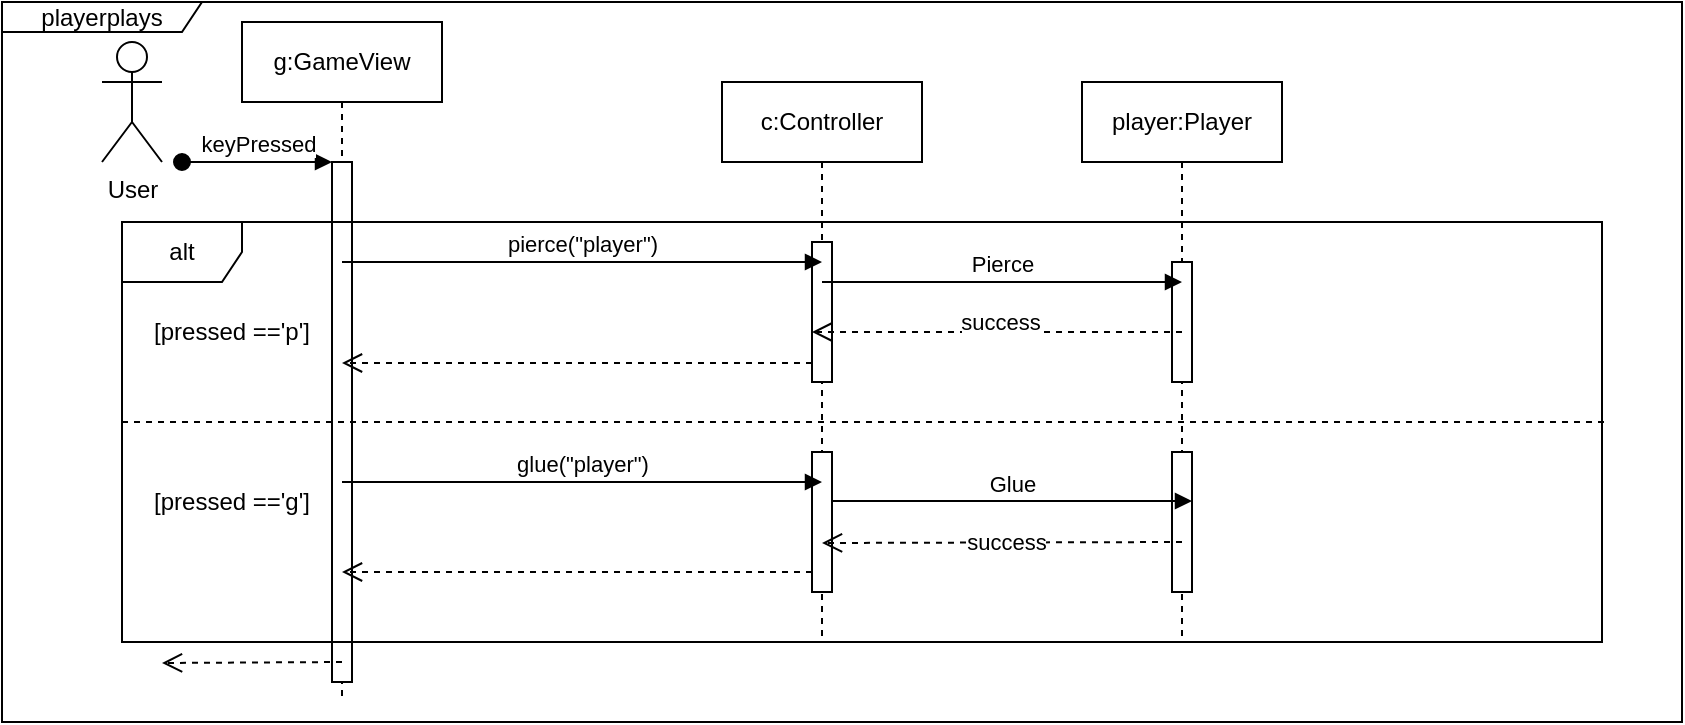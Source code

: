 <mxfile version="21.3.2" type="device">
  <diagram name="Page-1" id="2YBvvXClWsGukQMizWep">
    <mxGraphModel dx="1900" dy="581" grid="1" gridSize="10" guides="1" tooltips="1" connect="1" arrows="1" fold="1" page="1" pageScale="1" pageWidth="850" pageHeight="1100" math="0" shadow="0">
      <root>
        <mxCell id="0" />
        <mxCell id="1" parent="0" />
        <mxCell id="NEC7U_XfEFCwoZO9r8Hp-1" value="g:GameView" style="shape=umlLifeline;perimeter=lifelinePerimeter;whiteSpace=wrap;html=1;container=0;dropTarget=0;collapsible=0;recursiveResize=0;outlineConnect=0;portConstraint=eastwest;newEdgeStyle={&quot;edgeStyle&quot;:&quot;elbowEdgeStyle&quot;,&quot;elbow&quot;:&quot;vertical&quot;,&quot;curved&quot;:0,&quot;rounded&quot;:0};" parent="1" vertex="1">
          <mxGeometry x="40" y="10" width="100" height="340" as="geometry" />
        </mxCell>
        <mxCell id="NEC7U_XfEFCwoZO9r8Hp-2" value="" style="html=1;points=[];perimeter=orthogonalPerimeter;outlineConnect=0;targetShapes=umlLifeline;portConstraint=eastwest;newEdgeStyle={&quot;edgeStyle&quot;:&quot;elbowEdgeStyle&quot;,&quot;elbow&quot;:&quot;vertical&quot;,&quot;curved&quot;:0,&quot;rounded&quot;:0};" parent="NEC7U_XfEFCwoZO9r8Hp-1" vertex="1">
          <mxGeometry x="45" y="70" width="10" height="260" as="geometry" />
        </mxCell>
        <mxCell id="NEC7U_XfEFCwoZO9r8Hp-3" value="keyPressed" style="html=1;verticalAlign=bottom;startArrow=oval;endArrow=block;startSize=8;edgeStyle=elbowEdgeStyle;elbow=vertical;curved=0;rounded=0;" parent="NEC7U_XfEFCwoZO9r8Hp-1" target="NEC7U_XfEFCwoZO9r8Hp-2" edge="1">
          <mxGeometry relative="1" as="geometry">
            <mxPoint x="-30" y="70" as="sourcePoint" />
          </mxGeometry>
        </mxCell>
        <mxCell id="NEC7U_XfEFCwoZO9r8Hp-4" value="c:Controller" style="shape=umlLifeline;perimeter=lifelinePerimeter;whiteSpace=wrap;html=1;container=0;dropTarget=0;collapsible=0;recursiveResize=0;outlineConnect=0;portConstraint=eastwest;newEdgeStyle={&quot;edgeStyle&quot;:&quot;elbowEdgeStyle&quot;,&quot;elbow&quot;:&quot;vertical&quot;,&quot;curved&quot;:0,&quot;rounded&quot;:0};" parent="1" vertex="1">
          <mxGeometry x="280" y="40" width="100" height="280" as="geometry" />
        </mxCell>
        <mxCell id="NEC7U_XfEFCwoZO9r8Hp-5" value="" style="html=1;points=[];perimeter=orthogonalPerimeter;outlineConnect=0;targetShapes=umlLifeline;portConstraint=eastwest;newEdgeStyle={&quot;edgeStyle&quot;:&quot;elbowEdgeStyle&quot;,&quot;elbow&quot;:&quot;vertical&quot;,&quot;curved&quot;:0,&quot;rounded&quot;:0};" parent="NEC7U_XfEFCwoZO9r8Hp-4" vertex="1">
          <mxGeometry x="45" y="80" width="10" height="70" as="geometry" />
        </mxCell>
        <mxCell id="NEC7U_XfEFCwoZO9r8Hp-6" value="player:Player" style="shape=umlLifeline;perimeter=lifelinePerimeter;whiteSpace=wrap;html=1;container=0;dropTarget=0;collapsible=0;recursiveResize=0;outlineConnect=0;portConstraint=eastwest;newEdgeStyle={&quot;edgeStyle&quot;:&quot;elbowEdgeStyle&quot;,&quot;elbow&quot;:&quot;vertical&quot;,&quot;curved&quot;:0,&quot;rounded&quot;:0};" parent="1" vertex="1">
          <mxGeometry x="460" y="40" width="100" height="280" as="geometry" />
        </mxCell>
        <mxCell id="NEC7U_XfEFCwoZO9r8Hp-7" value="" style="html=1;points=[];perimeter=orthogonalPerimeter;outlineConnect=0;targetShapes=umlLifeline;portConstraint=eastwest;newEdgeStyle={&quot;edgeStyle&quot;:&quot;elbowEdgeStyle&quot;,&quot;elbow&quot;:&quot;vertical&quot;,&quot;curved&quot;:0,&quot;rounded&quot;:0};" parent="NEC7U_XfEFCwoZO9r8Hp-6" vertex="1">
          <mxGeometry x="45" y="90" width="10" height="60" as="geometry" />
        </mxCell>
        <mxCell id="NEC7U_XfEFCwoZO9r8Hp-8" value="alt" style="shape=umlFrame;whiteSpace=wrap;html=1;pointerEvents=0;" parent="1" vertex="1">
          <mxGeometry x="-20" y="110" width="740" height="210" as="geometry" />
        </mxCell>
        <mxCell id="NEC7U_XfEFCwoZO9r8Hp-10" value="User" style="shape=umlActor;verticalLabelPosition=bottom;verticalAlign=top;html=1;outlineConnect=0;" parent="1" vertex="1">
          <mxGeometry x="-30" y="20" width="30" height="60" as="geometry" />
        </mxCell>
        <mxCell id="NEC7U_XfEFCwoZO9r8Hp-11" value="" style="html=1;verticalAlign=bottom;endArrow=open;dashed=1;endSize=8;edgeStyle=elbowEdgeStyle;elbow=vertical;curved=0;rounded=0;" parent="1" edge="1">
          <mxGeometry relative="1" as="geometry">
            <mxPoint y="330" as="targetPoint" />
            <Array as="points">
              <mxPoint x="110" y="330.5" />
              <mxPoint x="70" y="330.5" />
            </Array>
            <mxPoint x="90" y="330" as="sourcePoint" />
          </mxGeometry>
        </mxCell>
        <mxCell id="NEC7U_XfEFCwoZO9r8Hp-12" value="&lt;br&gt;" style="edgeLabel;html=1;align=center;verticalAlign=middle;resizable=0;points=[];" parent="NEC7U_XfEFCwoZO9r8Hp-11" vertex="1" connectable="0">
          <mxGeometry x="-0.153" y="-4" relative="1" as="geometry">
            <mxPoint x="-12" y="4" as="offset" />
          </mxGeometry>
        </mxCell>
        <mxCell id="NEC7U_XfEFCwoZO9r8Hp-13" value="" style="endArrow=none;dashed=1;html=1;rounded=0;entryX=1.002;entryY=0.287;entryDx=0;entryDy=0;entryPerimeter=0;" parent="1" edge="1">
          <mxGeometry width="50" height="50" relative="1" as="geometry">
            <mxPoint x="-20" y="210" as="sourcePoint" />
            <mxPoint x="721" y="210" as="targetPoint" />
            <Array as="points" />
          </mxGeometry>
        </mxCell>
        <mxCell id="NEC7U_XfEFCwoZO9r8Hp-17" value="[pressed ==&#39;p&#39;]" style="text;html=1;strokeColor=none;fillColor=none;align=center;verticalAlign=middle;whiteSpace=wrap;rounded=0;" parent="1" vertex="1">
          <mxGeometry x="-20" y="150" width="110" height="30" as="geometry" />
        </mxCell>
        <mxCell id="NEC7U_XfEFCwoZO9r8Hp-18" value="[pressed ==&#39;g&#39;]" style="text;html=1;strokeColor=none;fillColor=none;align=center;verticalAlign=middle;whiteSpace=wrap;rounded=0;" parent="1" vertex="1">
          <mxGeometry x="-20" y="235" width="110" height="30" as="geometry" />
        </mxCell>
        <mxCell id="NEC7U_XfEFCwoZO9r8Hp-19" value="pierce(&quot;player&quot;)" style="html=1;verticalAlign=bottom;endArrow=block;edgeStyle=elbowEdgeStyle;elbow=vertical;curved=0;rounded=0;" parent="1" edge="1">
          <mxGeometry relative="1" as="geometry">
            <mxPoint x="90" y="130" as="sourcePoint" />
            <Array as="points">
              <mxPoint x="245" y="130" />
              <mxPoint x="305" y="140" />
              <mxPoint x="185" y="120" />
            </Array>
            <mxPoint x="330" y="130" as="targetPoint" />
          </mxGeometry>
        </mxCell>
        <mxCell id="NEC7U_XfEFCwoZO9r8Hp-20" value="Pierce" style="html=1;verticalAlign=bottom;endArrow=block;edgeStyle=elbowEdgeStyle;elbow=vertical;curved=0;rounded=0;" parent="1" edge="1">
          <mxGeometry relative="1" as="geometry">
            <mxPoint x="330" y="140" as="sourcePoint" />
            <Array as="points">
              <mxPoint x="485" y="140" />
              <mxPoint x="545" y="150" />
              <mxPoint x="425" y="130" />
            </Array>
            <mxPoint x="510" y="140" as="targetPoint" />
          </mxGeometry>
        </mxCell>
        <mxCell id="NEC7U_XfEFCwoZO9r8Hp-21" value="" style="html=1;verticalAlign=bottom;endArrow=open;dashed=1;endSize=8;edgeStyle=elbowEdgeStyle;elbow=vertical;curved=0;rounded=0;" parent="1" edge="1">
          <mxGeometry relative="1" as="geometry">
            <mxPoint x="90" y="180" as="targetPoint" />
            <Array as="points">
              <mxPoint x="200" y="180.5" />
              <mxPoint x="160" y="180.5" />
            </Array>
            <mxPoint x="325" y="180.5" as="sourcePoint" />
          </mxGeometry>
        </mxCell>
        <mxCell id="NEC7U_XfEFCwoZO9r8Hp-22" value="&lt;br&gt;" style="edgeLabel;html=1;align=center;verticalAlign=middle;resizable=0;points=[];" parent="NEC7U_XfEFCwoZO9r8Hp-21" vertex="1" connectable="0">
          <mxGeometry x="-0.153" y="-4" relative="1" as="geometry">
            <mxPoint x="-12" y="4" as="offset" />
          </mxGeometry>
        </mxCell>
        <mxCell id="NEC7U_XfEFCwoZO9r8Hp-23" value="" style="html=1;verticalAlign=bottom;endArrow=open;dashed=1;endSize=8;edgeStyle=elbowEdgeStyle;elbow=vertical;curved=0;rounded=0;" parent="1" edge="1">
          <mxGeometry relative="1" as="geometry">
            <mxPoint x="325" y="164.5" as="targetPoint" />
            <Array as="points">
              <mxPoint x="435" y="165" />
              <mxPoint x="395" y="165" />
            </Array>
            <mxPoint x="510" y="165" as="sourcePoint" />
          </mxGeometry>
        </mxCell>
        <mxCell id="NEC7U_XfEFCwoZO9r8Hp-24" value="&lt;br&gt;" style="edgeLabel;html=1;align=center;verticalAlign=middle;resizable=0;points=[];" parent="NEC7U_XfEFCwoZO9r8Hp-23" vertex="1" connectable="0">
          <mxGeometry x="-0.153" y="-4" relative="1" as="geometry">
            <mxPoint x="-12" y="4" as="offset" />
          </mxGeometry>
        </mxCell>
        <mxCell id="NEC7U_XfEFCwoZO9r8Hp-25" value="success" style="edgeLabel;html=1;align=center;verticalAlign=middle;resizable=0;points=[];" parent="NEC7U_XfEFCwoZO9r8Hp-23" vertex="1" connectable="0">
          <mxGeometry x="-0.021" y="-1" relative="1" as="geometry">
            <mxPoint y="-4" as="offset" />
          </mxGeometry>
        </mxCell>
        <mxCell id="NEC7U_XfEFCwoZO9r8Hp-26" value="" style="html=1;points=[];perimeter=orthogonalPerimeter;outlineConnect=0;targetShapes=umlLifeline;portConstraint=eastwest;newEdgeStyle={&quot;edgeStyle&quot;:&quot;elbowEdgeStyle&quot;,&quot;elbow&quot;:&quot;vertical&quot;,&quot;curved&quot;:0,&quot;rounded&quot;:0};" parent="1" vertex="1">
          <mxGeometry x="325" y="225" width="10" height="70" as="geometry" />
        </mxCell>
        <mxCell id="NEC7U_XfEFCwoZO9r8Hp-27" value="" style="html=1;points=[];perimeter=orthogonalPerimeter;outlineConnect=0;targetShapes=umlLifeline;portConstraint=eastwest;newEdgeStyle={&quot;edgeStyle&quot;:&quot;elbowEdgeStyle&quot;,&quot;elbow&quot;:&quot;vertical&quot;,&quot;curved&quot;:0,&quot;rounded&quot;:0};" parent="1" vertex="1">
          <mxGeometry x="505" y="225" width="10" height="70" as="geometry" />
        </mxCell>
        <mxCell id="NEC7U_XfEFCwoZO9r8Hp-28" value="glue(&quot;player&quot;)" style="html=1;verticalAlign=bottom;endArrow=block;edgeStyle=elbowEdgeStyle;elbow=vertical;curved=0;rounded=0;" parent="1" edge="1">
          <mxGeometry relative="1" as="geometry">
            <mxPoint x="90" y="240" as="sourcePoint" />
            <Array as="points">
              <mxPoint x="245" y="240" />
              <mxPoint x="305" y="250" />
              <mxPoint x="185" y="230" />
            </Array>
            <mxPoint x="330" y="240" as="targetPoint" />
          </mxGeometry>
        </mxCell>
        <mxCell id="NEC7U_XfEFCwoZO9r8Hp-29" value="Glue" style="html=1;verticalAlign=bottom;endArrow=block;edgeStyle=elbowEdgeStyle;elbow=vertical;curved=0;rounded=0;" parent="1" edge="1">
          <mxGeometry relative="1" as="geometry">
            <mxPoint x="335" y="249.5" as="sourcePoint" />
            <Array as="points">
              <mxPoint x="490" y="249.5" />
              <mxPoint x="550" y="259.5" />
              <mxPoint x="430" y="239.5" />
            </Array>
            <mxPoint x="515" y="249.5" as="targetPoint" />
          </mxGeometry>
        </mxCell>
        <mxCell id="NEC7U_XfEFCwoZO9r8Hp-30" value="" style="html=1;verticalAlign=bottom;endArrow=open;dashed=1;endSize=8;edgeStyle=elbowEdgeStyle;elbow=vertical;curved=0;rounded=0;" parent="1" edge="1">
          <mxGeometry relative="1" as="geometry">
            <mxPoint x="330" y="270" as="targetPoint" />
            <Array as="points">
              <mxPoint x="440" y="270.5" />
              <mxPoint x="400" y="270.5" />
            </Array>
            <mxPoint x="510" y="270" as="sourcePoint" />
          </mxGeometry>
        </mxCell>
        <mxCell id="NEC7U_XfEFCwoZO9r8Hp-31" value="&lt;br&gt;" style="edgeLabel;html=1;align=center;verticalAlign=middle;resizable=0;points=[];" parent="NEC7U_XfEFCwoZO9r8Hp-30" vertex="1" connectable="0">
          <mxGeometry x="-0.153" y="-4" relative="1" as="geometry">
            <mxPoint x="-12" y="4" as="offset" />
          </mxGeometry>
        </mxCell>
        <mxCell id="NEC7U_XfEFCwoZO9r8Hp-32" value="success" style="edgeLabel;html=1;align=center;verticalAlign=middle;resizable=0;points=[];" parent="NEC7U_XfEFCwoZO9r8Hp-30" vertex="1" connectable="0">
          <mxGeometry x="-0.021" y="-1" relative="1" as="geometry">
            <mxPoint as="offset" />
          </mxGeometry>
        </mxCell>
        <mxCell id="NEC7U_XfEFCwoZO9r8Hp-33" value="" style="html=1;verticalAlign=bottom;endArrow=open;dashed=1;endSize=8;edgeStyle=elbowEdgeStyle;elbow=vertical;curved=0;rounded=0;" parent="1" edge="1">
          <mxGeometry relative="1" as="geometry">
            <mxPoint x="90" y="284.5" as="targetPoint" />
            <Array as="points">
              <mxPoint x="200" y="285" />
              <mxPoint x="160" y="285" />
            </Array>
            <mxPoint x="325" y="285" as="sourcePoint" />
          </mxGeometry>
        </mxCell>
        <mxCell id="NEC7U_XfEFCwoZO9r8Hp-34" value="&lt;br&gt;" style="edgeLabel;html=1;align=center;verticalAlign=middle;resizable=0;points=[];" parent="NEC7U_XfEFCwoZO9r8Hp-33" vertex="1" connectable="0">
          <mxGeometry x="-0.153" y="-4" relative="1" as="geometry">
            <mxPoint x="-12" y="4" as="offset" />
          </mxGeometry>
        </mxCell>
        <mxCell id="3pfFBeNgcBYg_8Yz_jhs-1" value="playerplays" style="shape=umlFrame;whiteSpace=wrap;html=1;pointerEvents=0;width=100;height=15;" vertex="1" parent="1">
          <mxGeometry x="-80" width="840" height="360" as="geometry" />
        </mxCell>
      </root>
    </mxGraphModel>
  </diagram>
</mxfile>
